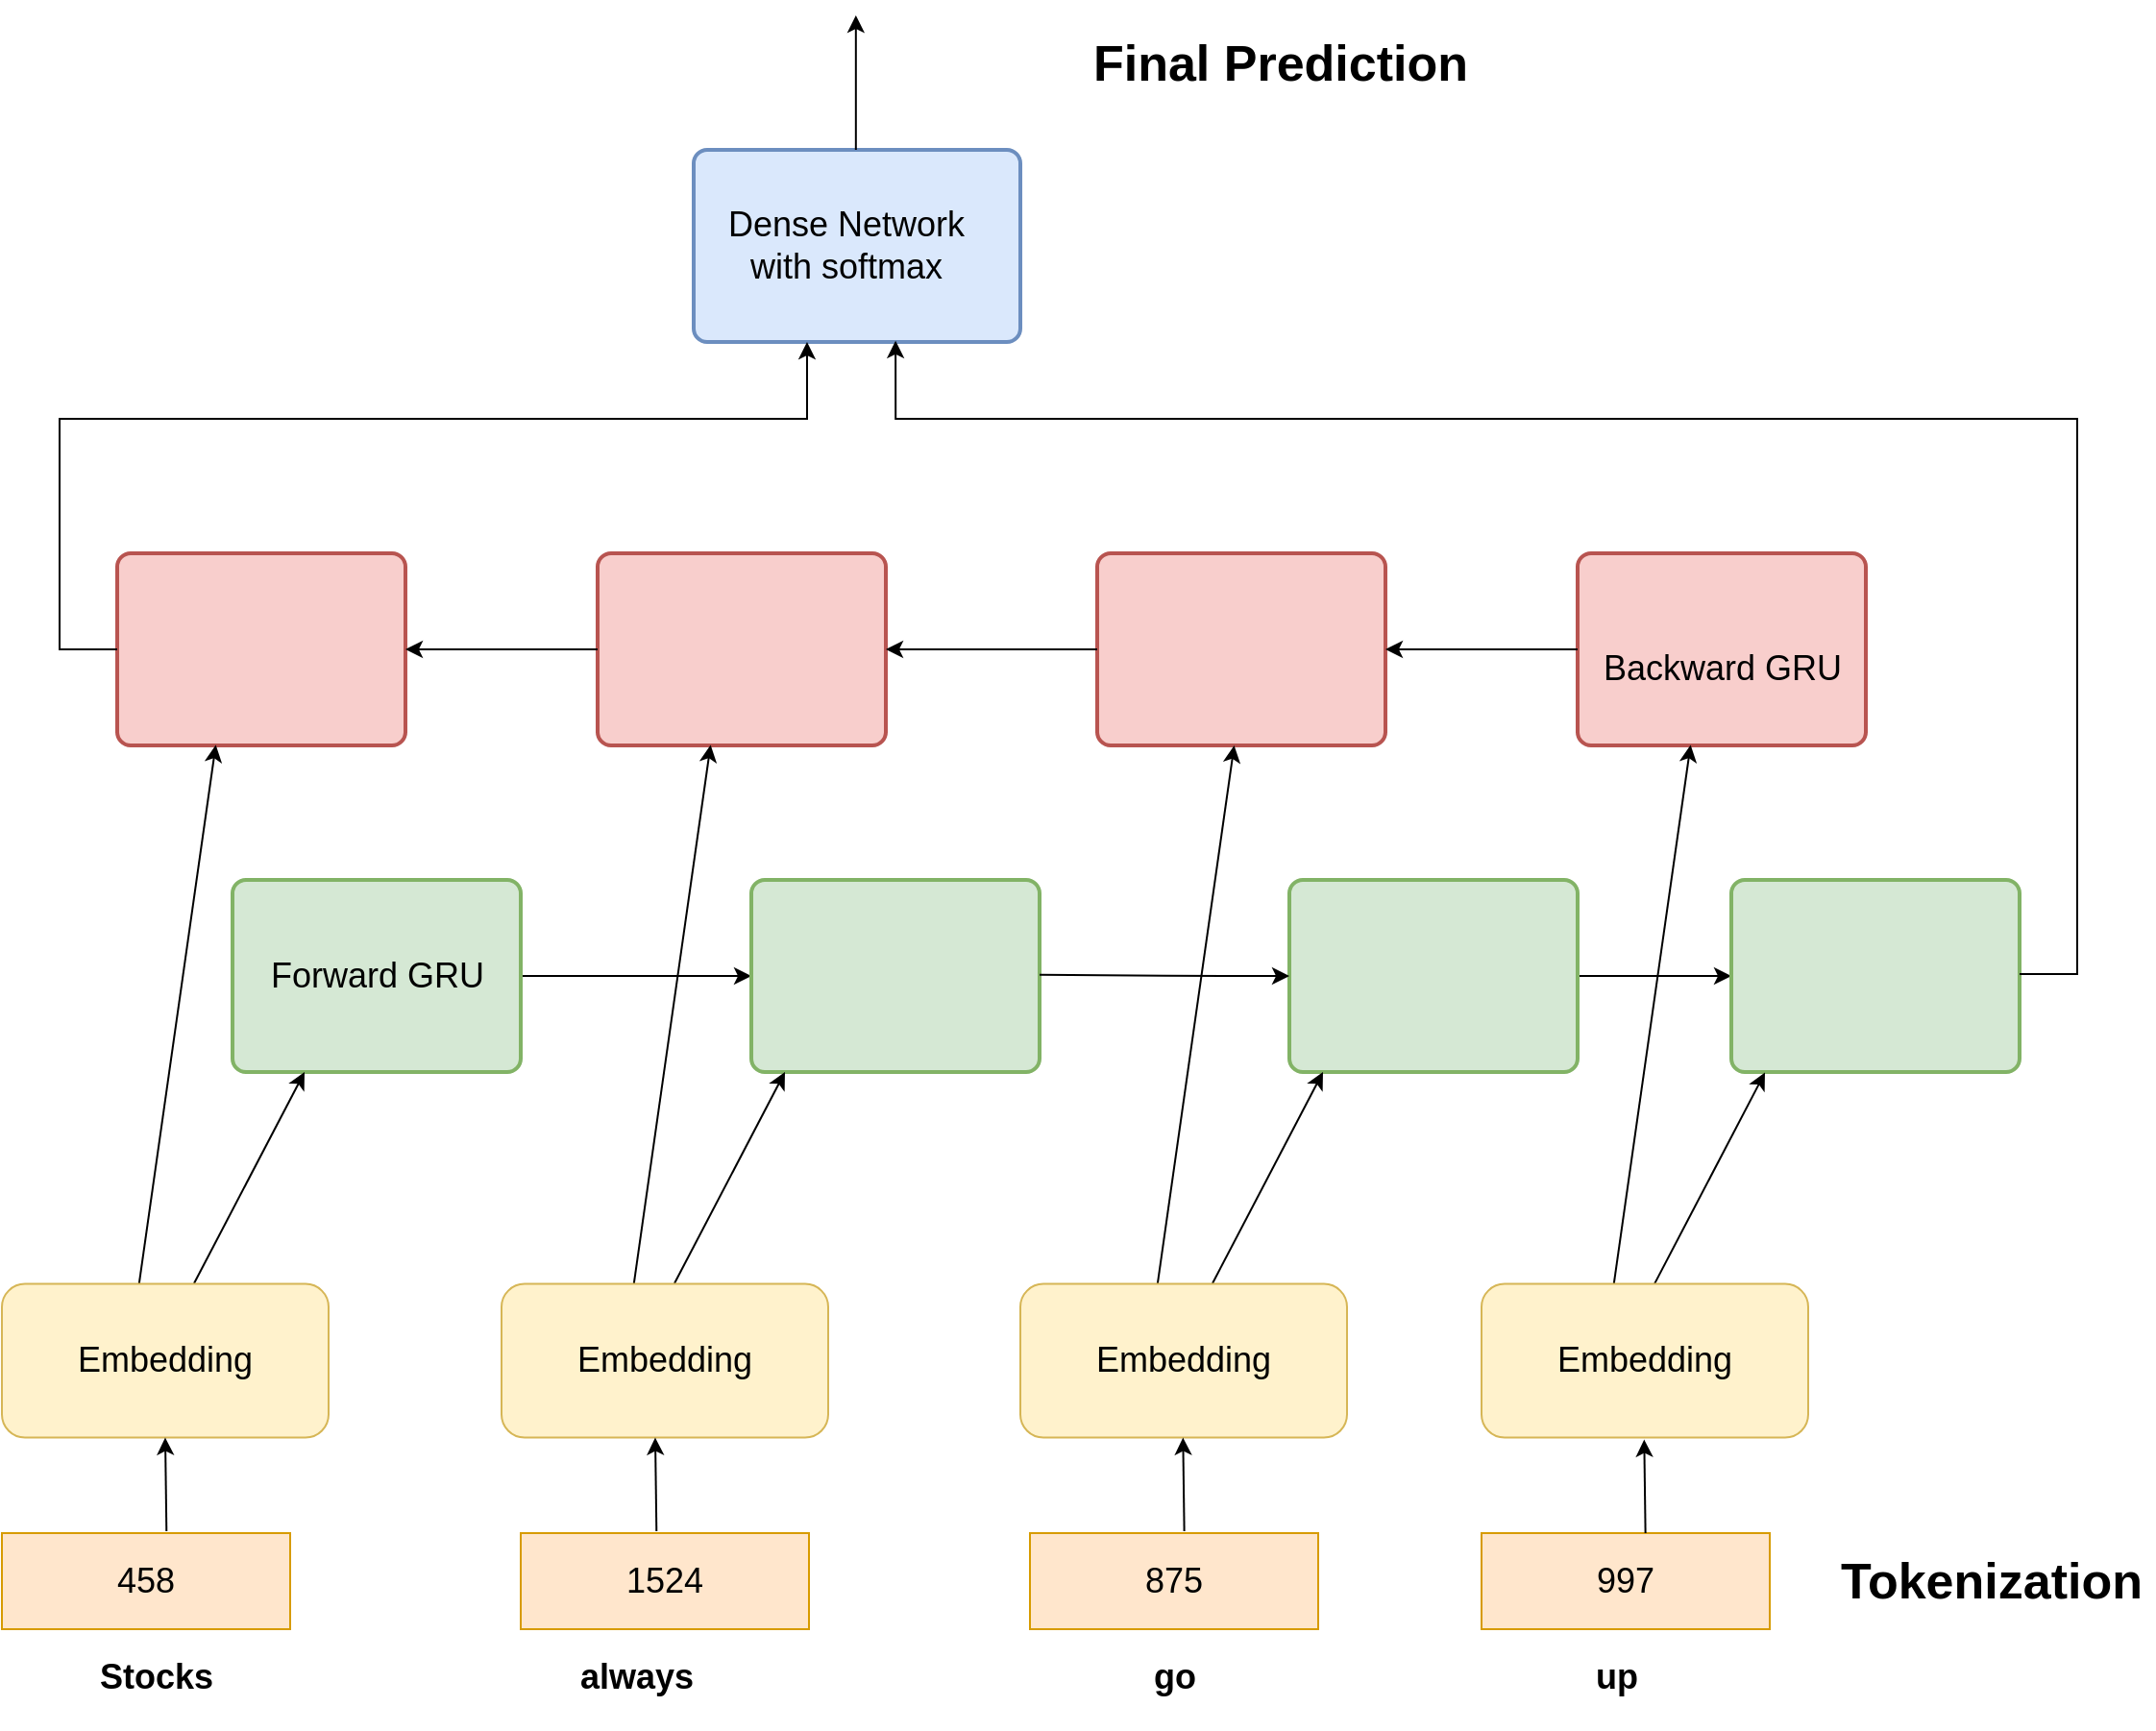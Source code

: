 <mxfile version="15.7.4" type="device"><diagram id="C5RBs43oDa-KdzZeNtuy" name="Page-1"><mxGraphModel dx="2003" dy="1066" grid="1" gridSize="10" guides="1" tooltips="1" connect="1" arrows="1" fold="1" page="1" pageScale="1" pageWidth="827" pageHeight="1169" math="0" shadow="0"><root><mxCell id="WIyWlLk6GJQsqaUBKTNV-0"/><mxCell id="WIyWlLk6GJQsqaUBKTNV-1" parent="WIyWlLk6GJQsqaUBKTNV-0"/><mxCell id="90J6E9eYhwjSkzOPLyHe-1" value="" style="rounded=1;whiteSpace=wrap;html=1;absoluteArcSize=1;arcSize=14;strokeWidth=2;fillColor=#f8cecc;strokeColor=#b85450;" parent="WIyWlLk6GJQsqaUBKTNV-1" vertex="1"><mxGeometry x="100" y="300" width="150" height="100" as="geometry"/></mxCell><mxCell id="90J6E9eYhwjSkzOPLyHe-2" value="" style="rounded=1;whiteSpace=wrap;html=1;absoluteArcSize=1;arcSize=14;strokeWidth=2;fillColor=#f8cecc;strokeColor=#b85450;" parent="WIyWlLk6GJQsqaUBKTNV-1" vertex="1"><mxGeometry x="350" y="300" width="150" height="100" as="geometry"/></mxCell><mxCell id="90J6E9eYhwjSkzOPLyHe-3" value="" style="rounded=1;whiteSpace=wrap;html=1;absoluteArcSize=1;arcSize=14;strokeWidth=2;fillColor=#f8cecc;strokeColor=#b85450;" parent="WIyWlLk6GJQsqaUBKTNV-1" vertex="1"><mxGeometry x="610" y="300" width="150" height="100" as="geometry"/></mxCell><mxCell id="90J6E9eYhwjSkzOPLyHe-4" value="" style="rounded=1;whiteSpace=wrap;html=1;absoluteArcSize=1;arcSize=14;strokeWidth=2;fillColor=#f8cecc;strokeColor=#b85450;" parent="WIyWlLk6GJQsqaUBKTNV-1" vertex="1"><mxGeometry x="860" y="300" width="150" height="100" as="geometry"/></mxCell><mxCell id="90J6E9eYhwjSkzOPLyHe-22" style="edgeStyle=orthogonalEdgeStyle;rounded=0;orthogonalLoop=1;jettySize=auto;html=1;exitX=1;exitY=0.5;exitDx=0;exitDy=0;" parent="WIyWlLk6GJQsqaUBKTNV-1" source="90J6E9eYhwjSkzOPLyHe-5" target="90J6E9eYhwjSkzOPLyHe-6" edge="1"><mxGeometry relative="1" as="geometry"/></mxCell><mxCell id="90J6E9eYhwjSkzOPLyHe-5" value="" style="rounded=1;whiteSpace=wrap;html=1;absoluteArcSize=1;arcSize=14;strokeWidth=2;fillColor=#d5e8d4;strokeColor=#82b366;" parent="WIyWlLk6GJQsqaUBKTNV-1" vertex="1"><mxGeometry x="160" y="470" width="150" height="100" as="geometry"/></mxCell><mxCell id="90J6E9eYhwjSkzOPLyHe-6" value="" style="rounded=1;whiteSpace=wrap;html=1;absoluteArcSize=1;arcSize=14;strokeWidth=2;fillColor=#d5e8d4;strokeColor=#82b366;" parent="WIyWlLk6GJQsqaUBKTNV-1" vertex="1"><mxGeometry x="430" y="470" width="150" height="100" as="geometry"/></mxCell><mxCell id="90J6E9eYhwjSkzOPLyHe-26" style="edgeStyle=orthogonalEdgeStyle;rounded=0;orthogonalLoop=1;jettySize=auto;html=1;exitX=1;exitY=0.5;exitDx=0;exitDy=0;" parent="WIyWlLk6GJQsqaUBKTNV-1" source="90J6E9eYhwjSkzOPLyHe-7" target="90J6E9eYhwjSkzOPLyHe-8" edge="1"><mxGeometry relative="1" as="geometry"/></mxCell><mxCell id="90J6E9eYhwjSkzOPLyHe-7" value="" style="rounded=1;whiteSpace=wrap;html=1;absoluteArcSize=1;arcSize=14;strokeWidth=2;fillColor=#d5e8d4;strokeColor=#82b366;" parent="WIyWlLk6GJQsqaUBKTNV-1" vertex="1"><mxGeometry x="710" y="470" width="150" height="100" as="geometry"/></mxCell><mxCell id="90J6E9eYhwjSkzOPLyHe-8" value="" style="rounded=1;whiteSpace=wrap;html=1;absoluteArcSize=1;arcSize=14;strokeWidth=2;fillColor=#d5e8d4;strokeColor=#82b366;" parent="WIyWlLk6GJQsqaUBKTNV-1" vertex="1"><mxGeometry x="940" y="470" width="150" height="100" as="geometry"/></mxCell><mxCell id="90J6E9eYhwjSkzOPLyHe-10" value="" style="endArrow=classic;html=1;rounded=0;entryX=0.25;entryY=1;entryDx=0;entryDy=0;" parent="WIyWlLk6GJQsqaUBKTNV-1" target="90J6E9eYhwjSkzOPLyHe-5" edge="1"><mxGeometry width="50" height="50" relative="1" as="geometry"><mxPoint x="140" y="680" as="sourcePoint"/><mxPoint x="190" y="620" as="targetPoint"/></mxGeometry></mxCell><mxCell id="90J6E9eYhwjSkzOPLyHe-11" value="" style="endArrow=classic;html=1;rounded=0;exitX=0.409;exitY=0.167;exitDx=0;exitDy=0;exitPerimeter=0;entryX=0.342;entryY=0.997;entryDx=0;entryDy=0;entryPerimeter=0;" parent="WIyWlLk6GJQsqaUBKTNV-1" target="90J6E9eYhwjSkzOPLyHe-1" edge="1"><mxGeometry width="50" height="50" relative="1" as="geometry"><mxPoint x="109.985" y="690.02" as="sourcePoint"/><mxPoint x="600" y="550" as="targetPoint"/></mxGeometry></mxCell><mxCell id="90J6E9eYhwjSkzOPLyHe-13" value="" style="endArrow=classic;html=1;rounded=0;entryX=0.25;entryY=1;entryDx=0;entryDy=0;" parent="WIyWlLk6GJQsqaUBKTNV-1" edge="1"><mxGeometry width="50" height="50" relative="1" as="geometry"><mxPoint x="390" y="680" as="sourcePoint"/><mxPoint x="447.5" y="570" as="targetPoint"/></mxGeometry></mxCell><mxCell id="90J6E9eYhwjSkzOPLyHe-16" value="" style="endArrow=classic;html=1;rounded=0;entryX=0.25;entryY=1;entryDx=0;entryDy=0;" parent="WIyWlLk6GJQsqaUBKTNV-1" edge="1"><mxGeometry width="50" height="50" relative="1" as="geometry"><mxPoint x="670" y="680" as="sourcePoint"/><mxPoint x="727.5" y="570" as="targetPoint"/></mxGeometry></mxCell><mxCell id="90J6E9eYhwjSkzOPLyHe-19" value="" style="endArrow=classic;html=1;rounded=0;entryX=0.25;entryY=1;entryDx=0;entryDy=0;" parent="WIyWlLk6GJQsqaUBKTNV-1" edge="1"><mxGeometry width="50" height="50" relative="1" as="geometry"><mxPoint x="900" y="680.3" as="sourcePoint"/><mxPoint x="957.5" y="570.3" as="targetPoint"/></mxGeometry></mxCell><mxCell id="90J6E9eYhwjSkzOPLyHe-23" style="edgeStyle=orthogonalEdgeStyle;rounded=0;orthogonalLoop=1;jettySize=auto;html=1;exitX=1;exitY=0.5;exitDx=0;exitDy=0;entryX=0;entryY=0.5;entryDx=0;entryDy=0;" parent="WIyWlLk6GJQsqaUBKTNV-1" target="90J6E9eYhwjSkzOPLyHe-7" edge="1"><mxGeometry relative="1" as="geometry"><mxPoint x="580" y="519.41" as="sourcePoint"/><mxPoint x="700" y="519.41" as="targetPoint"/></mxGeometry></mxCell><mxCell id="90J6E9eYhwjSkzOPLyHe-25" value="" style="endArrow=classic;html=1;rounded=0;exitX=0;exitY=0.5;exitDx=0;exitDy=0;entryX=1;entryY=0.5;entryDx=0;entryDy=0;" parent="WIyWlLk6GJQsqaUBKTNV-1" source="90J6E9eYhwjSkzOPLyHe-4" target="90J6E9eYhwjSkzOPLyHe-3" edge="1"><mxGeometry width="50" height="50" relative="1" as="geometry"><mxPoint x="550" y="390" as="sourcePoint"/><mxPoint x="600" y="340" as="targetPoint"/></mxGeometry></mxCell><mxCell id="90J6E9eYhwjSkzOPLyHe-27" value="" style="endArrow=classic;html=1;rounded=0;" parent="WIyWlLk6GJQsqaUBKTNV-1" target="90J6E9eYhwjSkzOPLyHe-2" edge="1"><mxGeometry width="50" height="50" relative="1" as="geometry"><mxPoint x="610" y="350" as="sourcePoint"/><mxPoint x="600" y="340" as="targetPoint"/></mxGeometry></mxCell><mxCell id="90J6E9eYhwjSkzOPLyHe-28" value="" style="endArrow=classic;html=1;rounded=0;exitX=0;exitY=0.5;exitDx=0;exitDy=0;entryX=1;entryY=0.5;entryDx=0;entryDy=0;" parent="WIyWlLk6GJQsqaUBKTNV-1" source="90J6E9eYhwjSkzOPLyHe-2" target="90J6E9eYhwjSkzOPLyHe-1" edge="1"><mxGeometry width="50" height="50" relative="1" as="geometry"><mxPoint x="550" y="390" as="sourcePoint"/><mxPoint x="600" y="340" as="targetPoint"/></mxGeometry></mxCell><mxCell id="90J6E9eYhwjSkzOPLyHe-36" value="" style="rounded=1;whiteSpace=wrap;html=1;absoluteArcSize=1;arcSize=14;strokeWidth=2;fillColor=#dae8fc;strokeColor=#6c8ebf;" parent="WIyWlLk6GJQsqaUBKTNV-1" vertex="1"><mxGeometry x="400" y="90" width="170" height="100" as="geometry"/></mxCell><mxCell id="90J6E9eYhwjSkzOPLyHe-42" value="" style="endArrow=classic;html=1;rounded=0;exitX=0.5;exitY=0;exitDx=0;exitDy=0;" parent="WIyWlLk6GJQsqaUBKTNV-1" edge="1"><mxGeometry width="50" height="50" relative="1" as="geometry"><mxPoint x="484.41" y="90" as="sourcePoint"/><mxPoint x="484.41" y="20" as="targetPoint"/></mxGeometry></mxCell><mxCell id="90J6E9eYhwjSkzOPLyHe-45" value="&lt;font style=&quot;font-size: 18px&quot;&gt;Forward GRU&lt;/font&gt;" style="text;html=1;align=center;verticalAlign=middle;resizable=0;points=[];autosize=1;strokeColor=none;fillColor=none;" parent="WIyWlLk6GJQsqaUBKTNV-1" vertex="1"><mxGeometry x="170" y="510" width="130" height="20" as="geometry"/></mxCell><mxCell id="90J6E9eYhwjSkzOPLyHe-46" value="&lt;font style=&quot;font-size: 18px&quot;&gt;Backward GRU&lt;/font&gt;" style="text;html=1;align=center;verticalAlign=middle;resizable=0;points=[];autosize=1;strokeColor=none;fillColor=none;" parent="WIyWlLk6GJQsqaUBKTNV-1" vertex="1"><mxGeometry x="865" y="350" width="140" height="20" as="geometry"/></mxCell><mxCell id="90J6E9eYhwjSkzOPLyHe-47" value="&lt;font style=&quot;font-size: 18px&quot;&gt;Dense Network&lt;br&gt;with softmax&lt;/font&gt;" style="text;html=1;align=center;verticalAlign=middle;resizable=0;points=[];autosize=1;strokeColor=none;fillColor=none;" parent="WIyWlLk6GJQsqaUBKTNV-1" vertex="1"><mxGeometry x="409" y="120" width="140" height="40" as="geometry"/></mxCell><mxCell id="90J6E9eYhwjSkzOPLyHe-48" value="&lt;h4&gt;&lt;span style=&quot;font-size: 18px&quot;&gt;Stocks&lt;/span&gt;&lt;/h4&gt;" style="text;html=1;align=center;verticalAlign=middle;resizable=0;points=[];autosize=1;strokeColor=none;fillColor=none;" parent="WIyWlLk6GJQsqaUBKTNV-1" vertex="1"><mxGeometry x="85" y="860" width="70" height="50" as="geometry"/></mxCell><mxCell id="90J6E9eYhwjSkzOPLyHe-49" value="&lt;h4&gt;&lt;span style=&quot;font-size: 18px&quot;&gt;always&lt;/span&gt;&lt;/h4&gt;" style="text;html=1;align=center;verticalAlign=middle;resizable=0;points=[];autosize=1;strokeColor=none;fillColor=none;" parent="WIyWlLk6GJQsqaUBKTNV-1" vertex="1"><mxGeometry x="335" y="860" width="70" height="50" as="geometry"/></mxCell><mxCell id="90J6E9eYhwjSkzOPLyHe-50" value="&lt;h4&gt;&lt;span style=&quot;font-size: 18px&quot;&gt;go&lt;/span&gt;&lt;/h4&gt;" style="text;html=1;align=center;verticalAlign=middle;resizable=0;points=[];autosize=1;strokeColor=none;fillColor=none;" parent="WIyWlLk6GJQsqaUBKTNV-1" vertex="1"><mxGeometry x="630" y="860" width="40" height="50" as="geometry"/></mxCell><mxCell id="90J6E9eYhwjSkzOPLyHe-51" value="&lt;h4&gt;&lt;span style=&quot;font-size: 18px&quot;&gt;up&lt;/span&gt;&lt;/h4&gt;" style="text;html=1;align=center;verticalAlign=middle;resizable=0;points=[];autosize=1;strokeColor=none;fillColor=none;" parent="WIyWlLk6GJQsqaUBKTNV-1" vertex="1"><mxGeometry x="860" y="860" width="40" height="50" as="geometry"/></mxCell><mxCell id="nVr0KojSJtocu5mMBKoP-1" value="" style="endArrow=classic;html=1;rounded=0;exitX=0;exitY=0.5;exitDx=0;exitDy=0;entryX=0.347;entryY=1;entryDx=0;entryDy=0;entryPerimeter=0;" parent="WIyWlLk6GJQsqaUBKTNV-1" edge="1" target="90J6E9eYhwjSkzOPLyHe-36"><mxGeometry width="50" height="50" relative="1" as="geometry"><mxPoint x="100" y="350" as="sourcePoint"/><mxPoint x="450" y="230" as="targetPoint"/><Array as="points"><mxPoint x="70" y="350"/><mxPoint x="70" y="230"/><mxPoint x="459" y="230"/></Array></mxGeometry></mxCell><mxCell id="nVr0KojSJtocu5mMBKoP-3" style="edgeStyle=orthogonalEdgeStyle;rounded=0;orthogonalLoop=1;jettySize=auto;html=1;exitX=1;exitY=0.5;exitDx=0;exitDy=0;entryX=0.618;entryY=0.994;entryDx=0;entryDy=0;entryPerimeter=0;" parent="WIyWlLk6GJQsqaUBKTNV-1" edge="1" target="90J6E9eYhwjSkzOPLyHe-36"><mxGeometry relative="1" as="geometry"><mxPoint x="1090" y="519" as="sourcePoint"/><mxPoint x="510" y="230" as="targetPoint"/><Array as="points"><mxPoint x="1120" y="519"/><mxPoint x="1120" y="230"/><mxPoint x="505" y="230"/></Array></mxGeometry></mxCell><mxCell id="_i3-effNi_GRUAM77O0a-4" value="" style="endArrow=classic;html=1;rounded=0;exitX=0.409;exitY=0.167;exitDx=0;exitDy=0;exitPerimeter=0;entryX=0.342;entryY=0.997;entryDx=0;entryDy=0;entryPerimeter=0;" edge="1" parent="WIyWlLk6GJQsqaUBKTNV-1"><mxGeometry width="50" height="50" relative="1" as="geometry"><mxPoint x="367.485" y="690.02" as="sourcePoint"/><mxPoint x="408.8" y="399.7" as="targetPoint"/></mxGeometry></mxCell><mxCell id="_i3-effNi_GRUAM77O0a-6" value="" style="endArrow=classic;html=1;rounded=0;exitX=0.409;exitY=0.167;exitDx=0;exitDy=0;exitPerimeter=0;entryX=0.342;entryY=0.997;entryDx=0;entryDy=0;entryPerimeter=0;" edge="1" parent="WIyWlLk6GJQsqaUBKTNV-1"><mxGeometry width="50" height="50" relative="1" as="geometry"><mxPoint x="639.985" y="690.32" as="sourcePoint"/><mxPoint x="681.3" y="400.0" as="targetPoint"/></mxGeometry></mxCell><mxCell id="_i3-effNi_GRUAM77O0a-8" value="" style="endArrow=classic;html=1;rounded=0;exitX=0.409;exitY=0.167;exitDx=0;exitDy=0;exitPerimeter=0;entryX=0.342;entryY=0.997;entryDx=0;entryDy=0;entryPerimeter=0;" edge="1" parent="WIyWlLk6GJQsqaUBKTNV-1"><mxGeometry width="50" height="50" relative="1" as="geometry"><mxPoint x="877.485" y="690.02" as="sourcePoint"/><mxPoint x="918.8" y="399.7" as="targetPoint"/></mxGeometry></mxCell><mxCell id="_i3-effNi_GRUAM77O0a-12" value="Embedding" style="rounded=1;whiteSpace=wrap;html=1;fontSize=18;fillColor=#fff2cc;strokeColor=#d6b656;" vertex="1" parent="WIyWlLk6GJQsqaUBKTNV-1"><mxGeometry x="40" y="680.3" width="170" height="80" as="geometry"/></mxCell><mxCell id="_i3-effNi_GRUAM77O0a-13" value="Embedding" style="rounded=1;whiteSpace=wrap;html=1;fontSize=18;fillColor=#fff2cc;strokeColor=#d6b656;" vertex="1" parent="WIyWlLk6GJQsqaUBKTNV-1"><mxGeometry x="300" y="680.3" width="170" height="80" as="geometry"/></mxCell><mxCell id="_i3-effNi_GRUAM77O0a-14" value="Embedding" style="rounded=1;whiteSpace=wrap;html=1;fontSize=18;fillColor=#fff2cc;strokeColor=#d6b656;" vertex="1" parent="WIyWlLk6GJQsqaUBKTNV-1"><mxGeometry x="570" y="680.3" width="170" height="80" as="geometry"/></mxCell><mxCell id="_i3-effNi_GRUAM77O0a-15" value="Embedding" style="rounded=1;whiteSpace=wrap;html=1;fontSize=18;fillColor=#fff2cc;strokeColor=#d6b656;" vertex="1" parent="WIyWlLk6GJQsqaUBKTNV-1"><mxGeometry x="810" y="680.3" width="170" height="80" as="geometry"/></mxCell><mxCell id="_i3-effNi_GRUAM77O0a-16" value="458" style="rounded=0;whiteSpace=wrap;html=1;fontSize=18;fillColor=#ffe6cc;strokeColor=#d79b00;" vertex="1" parent="WIyWlLk6GJQsqaUBKTNV-1"><mxGeometry x="40" y="810" width="150" height="50" as="geometry"/></mxCell><mxCell id="_i3-effNi_GRUAM77O0a-17" value="1524&lt;span style=&quot;color: rgba(0 , 0 , 0 , 0) ; font-family: monospace ; font-size: 0px&quot;&gt;%3CmxGraphModel%3E%3Croot%3E%3CmxCell%20id%3D%220%22%2F%3E%3CmxCell%20id%3D%221%22%20parent%3D%220%22%2F%3E%3CmxCell%20id%3D%222%22%20value%3D%22458%22%20style%3D%22rounded%3D0%3BwhiteSpace%3Dwrap%3Bhtml%3D1%3BfontSize%3D18%3BfillColor%3D%23ffe6cc%3BstrokeColor%3D%23d79b00%3B%22%20vertex%3D%221%22%20parent%3D%221%22%3E%3CmxGeometry%20x%3D%2240%22%20y%3D%22810%22%20width%3D%22150%22%20height%3D%2250%22%20as%3D%22geometry%22%2F%3E%3C%2FmxCell%3E%3C%2Froot%3E%3C%2FmxGraphModel%3E&lt;/span&gt;" style="rounded=0;whiteSpace=wrap;html=1;fontSize=18;fillColor=#ffe6cc;strokeColor=#d79b00;" vertex="1" parent="WIyWlLk6GJQsqaUBKTNV-1"><mxGeometry x="310" y="810" width="150" height="50" as="geometry"/></mxCell><mxCell id="_i3-effNi_GRUAM77O0a-18" value="875&lt;span style=&quot;color: rgba(0 , 0 , 0 , 0) ; font-family: monospace ; font-size: 0px&quot;&gt;%3CmxGraphModel%3E%3Croot%3E%3CmxCell%20id%3D%220%22%2F%3E%3CmxCell%20id%3D%221%22%20parent%3D%220%22%2F%3E%3CmxCell%20id%3D%222%22%20value%3D%221524%26lt%3Bspan%20style%3D%26quot%3Bcolor%3A%20rgba(0%20%2C%200%20%2C%200%20%2C%200)%20%3B%20font-family%3A%20monospace%20%3B%20font-size%3A%200px%26quot%3B%26gt%3B%253CmxGraphModel%253E%253Croot%253E%253CmxCell%2520id%253D%25220%2522%252F%253E%253CmxCell%2520id%253D%25221%2522%2520parent%253D%25220%2522%252F%253E%253CmxCell%2520id%253D%25222%2522%2520value%253D%2522458%2522%2520style%253D%2522rounded%253D0%253BwhiteSpace%253Dwrap%253Bhtml%253D1%253BfontSize%253D18%253BfillColor%253D%2523ffe6cc%253BstrokeColor%253D%2523d79b00%253B%2522%2520vertex%253D%25221%2522%2520parent%253D%25221%2522%253E%253CmxGeometry%2520x%253D%252240%2522%2520y%253D%2522810%2522%2520width%253D%2522150%2522%2520height%253D%252250%2522%2520as%253D%2522geometry%2522%252F%253E%253C%252FmxCell%253E%253C%252Froot%253E%253C%252FmxGraphModel%253E%26lt%3B%2Fspan%26gt%3B%22%20style%3D%22rounded%3D0%3BwhiteSpace%3Dwrap%3Bhtml%3D1%3BfontSize%3D18%3BfillColor%3D%23ffe6cc%3BstrokeColor%3D%23d79b00%3B%22%20vertex%3D%221%22%20parent%3D%221%22%3E%3CmxGeometry%20x%3D%22310%22%20y%3D%22810%22%20width%3D%22150%22%20height%3D%2250%22%20as%3D%22geometry%22%2F%3E%3C%2FmxCell%3E%3C%2Froot%3E%3C%2FmxGraphModel%3E&lt;/span&gt;" style="rounded=0;whiteSpace=wrap;html=1;fontSize=18;fillColor=#ffe6cc;strokeColor=#d79b00;" vertex="1" parent="WIyWlLk6GJQsqaUBKTNV-1"><mxGeometry x="575" y="810" width="150" height="50" as="geometry"/></mxCell><mxCell id="_i3-effNi_GRUAM77O0a-19" value="997" style="rounded=0;whiteSpace=wrap;html=1;fontSize=18;fillColor=#ffe6cc;strokeColor=#d79b00;" vertex="1" parent="WIyWlLk6GJQsqaUBKTNV-1"><mxGeometry x="810" y="810" width="150" height="50" as="geometry"/></mxCell><mxCell id="_i3-effNi_GRUAM77O0a-20" value="&lt;h2&gt;&lt;font style=&quot;font-size: 26px&quot;&gt;Tokenization&lt;/font&gt;&lt;/h2&gt;" style="text;html=1;align=center;verticalAlign=middle;resizable=0;points=[];autosize=1;strokeColor=none;fillColor=none;" vertex="1" parent="WIyWlLk6GJQsqaUBKTNV-1"><mxGeometry x="990" y="810" width="170" height="50" as="geometry"/></mxCell><mxCell id="_i3-effNi_GRUAM77O0a-21" value="" style="endArrow=classic;html=1;rounded=0;fontSize=26;exitX=0.571;exitY=-0.02;exitDx=0;exitDy=0;exitPerimeter=0;entryX=0.5;entryY=1;entryDx=0;entryDy=0;" edge="1" parent="WIyWlLk6GJQsqaUBKTNV-1" source="_i3-effNi_GRUAM77O0a-16" target="_i3-effNi_GRUAM77O0a-12"><mxGeometry width="50" height="50" relative="1" as="geometry"><mxPoint x="590" y="560" as="sourcePoint"/><mxPoint x="640" y="510" as="targetPoint"/></mxGeometry></mxCell><mxCell id="_i3-effNi_GRUAM77O0a-22" value="" style="endArrow=classic;html=1;rounded=0;fontSize=26;exitX=0.571;exitY=-0.02;exitDx=0;exitDy=0;exitPerimeter=0;entryX=0.5;entryY=1;entryDx=0;entryDy=0;" edge="1" parent="WIyWlLk6GJQsqaUBKTNV-1"><mxGeometry width="50" height="50" relative="1" as="geometry"><mxPoint x="380.65" y="809.0" as="sourcePoint"/><mxPoint x="380" y="760.3" as="targetPoint"/></mxGeometry></mxCell><mxCell id="_i3-effNi_GRUAM77O0a-24" value="" style="endArrow=classic;html=1;rounded=0;fontSize=26;exitX=0.571;exitY=-0.02;exitDx=0;exitDy=0;exitPerimeter=0;entryX=0.5;entryY=1;entryDx=0;entryDy=0;" edge="1" parent="WIyWlLk6GJQsqaUBKTNV-1"><mxGeometry width="50" height="50" relative="1" as="geometry"><mxPoint x="655.31" y="809.0" as="sourcePoint"/><mxPoint x="654.66" y="760.3" as="targetPoint"/></mxGeometry></mxCell><mxCell id="_i3-effNi_GRUAM77O0a-25" value="" style="endArrow=classic;html=1;rounded=0;fontSize=26;exitX=0.571;exitY=-0.02;exitDx=0;exitDy=0;exitPerimeter=0;entryX=0.5;entryY=1;entryDx=0;entryDy=0;" edge="1" parent="WIyWlLk6GJQsqaUBKTNV-1"><mxGeometry width="50" height="50" relative="1" as="geometry"><mxPoint x="895.31" y="810.0" as="sourcePoint"/><mxPoint x="894.66" y="761.3" as="targetPoint"/></mxGeometry></mxCell><mxCell id="_i3-effNi_GRUAM77O0a-27" value="&lt;h2&gt;&lt;font style=&quot;font-size: 26px&quot;&gt;Final Prediction&lt;/font&gt;&lt;/h2&gt;" style="text;html=1;align=center;verticalAlign=middle;resizable=0;points=[];autosize=1;strokeColor=none;fillColor=none;" vertex="1" parent="WIyWlLk6GJQsqaUBKTNV-1"><mxGeometry x="600" y="20" width="210" height="50" as="geometry"/></mxCell></root></mxGraphModel></diagram></mxfile>